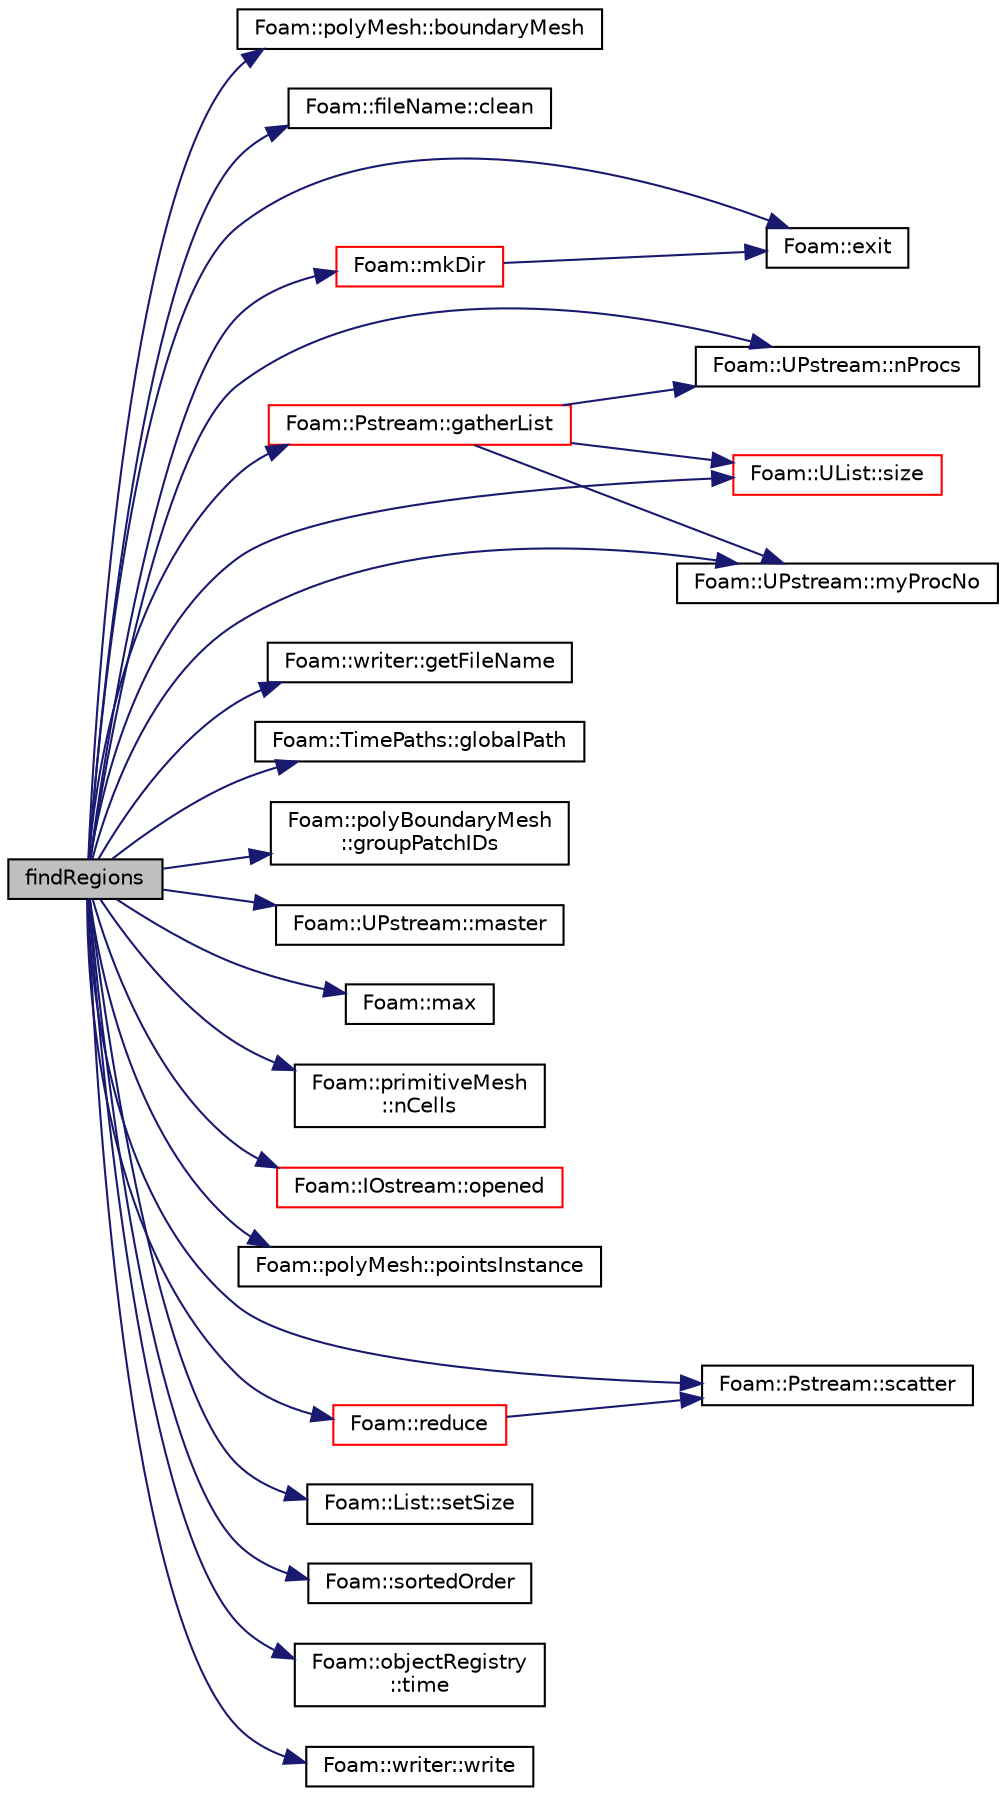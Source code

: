 digraph "findRegions"
{
  bgcolor="transparent";
  edge [fontname="Helvetica",fontsize="10",labelfontname="Helvetica",labelfontsize="10"];
  node [fontname="Helvetica",fontsize="10",shape=record];
  rankdir="LR";
  Node1 [label="findRegions",height=0.2,width=0.4,color="black", fillcolor="grey75", style="filled" fontcolor="black"];
  Node1 -> Node2 [color="midnightblue",fontsize="10",style="solid",fontname="Helvetica"];
  Node2 [label="Foam::polyMesh::boundaryMesh",height=0.2,width=0.4,color="black",URL="$classFoam_1_1polyMesh.html#a6b7f5ba89250dbd7a1c6c7860ab60fe3",tooltip="Return boundary mesh. "];
  Node1 -> Node3 [color="midnightblue",fontsize="10",style="solid",fontname="Helvetica"];
  Node3 [label="Foam::fileName::clean",height=0.2,width=0.4,color="black",URL="$classFoam_1_1fileName.html#a49d4ea7ed9d1903397ff9d6b06fc3875",tooltip="Cleanup filename. "];
  Node1 -> Node4 [color="midnightblue",fontsize="10",style="solid",fontname="Helvetica"];
  Node4 [label="Foam::exit",height=0.2,width=0.4,color="black",URL="$namespaceFoam.html#a06ca7250d8e89caf05243ec094843642"];
  Node1 -> Node5 [color="midnightblue",fontsize="10",style="solid",fontname="Helvetica"];
  Node5 [label="Foam::Pstream::gatherList",height=0.2,width=0.4,color="red",URL="$classFoam_1_1Pstream.html#afbdf64fb42cd760690d51a9a321792d9",tooltip="Gather data but keep individual values separate. "];
  Node5 -> Node6 [color="midnightblue",fontsize="10",style="solid",fontname="Helvetica"];
  Node6 [label="Foam::UPstream::nProcs",height=0.2,width=0.4,color="black",URL="$classFoam_1_1UPstream.html#aada0e04d8127eda8ee95be0772754a4f",tooltip="Number of processes in parallel run. "];
  Node5 -> Node7 [color="midnightblue",fontsize="10",style="solid",fontname="Helvetica"];
  Node7 [label="Foam::UList::size",height=0.2,width=0.4,color="red",URL="$classFoam_1_1UList.html#afee03bfededf699921815b2bf3c41e35",tooltip="Override size to be inconsistent with allocated storage. "];
  Node5 -> Node8 [color="midnightblue",fontsize="10",style="solid",fontname="Helvetica"];
  Node8 [label="Foam::UPstream::myProcNo",height=0.2,width=0.4,color="black",URL="$classFoam_1_1UPstream.html#afc74d89573de32a3032c916f8cdd1733",tooltip="Number of this process (starting from masterNo() = 0) "];
  Node1 -> Node9 [color="midnightblue",fontsize="10",style="solid",fontname="Helvetica"];
  Node9 [label="Foam::writer::getFileName",height=0.2,width=0.4,color="black",URL="$classFoam_1_1writer.html#acd6fa2dd0115a8f1424fed6e8dfd9765",tooltip="Generate file name with correct extension. "];
  Node1 -> Node10 [color="midnightblue",fontsize="10",style="solid",fontname="Helvetica"];
  Node10 [label="Foam::TimePaths::globalPath",height=0.2,width=0.4,color="black",URL="$classFoam_1_1TimePaths.html#a715b67c8a590ac9be38c456d589ba8d5",tooltip="Return global path for the case. "];
  Node1 -> Node11 [color="midnightblue",fontsize="10",style="solid",fontname="Helvetica"];
  Node11 [label="Foam::polyBoundaryMesh\l::groupPatchIDs",height=0.2,width=0.4,color="black",URL="$classFoam_1_1polyBoundaryMesh.html#ad5704d1efb51da6023dc471ed8a86f01",tooltip="The patch indices per patch group. "];
  Node1 -> Node12 [color="midnightblue",fontsize="10",style="solid",fontname="Helvetica"];
  Node12 [label="Foam::UPstream::master",height=0.2,width=0.4,color="black",URL="$classFoam_1_1UPstream.html#a36af549940a0aae3733774649594489f",tooltip="Am I the master process. "];
  Node1 -> Node13 [color="midnightblue",fontsize="10",style="solid",fontname="Helvetica"];
  Node13 [label="Foam::max",height=0.2,width=0.4,color="black",URL="$namespaceFoam.html#a0e0c00c14acbabe88eec56a8b0fa2806",tooltip="Find the max value in labelHashSet, optionally limited by second argument. "];
  Node1 -> Node14 [color="midnightblue",fontsize="10",style="solid",fontname="Helvetica"];
  Node14 [label="Foam::mkDir",height=0.2,width=0.4,color="red",URL="$namespaceFoam.html#a29d00c4f6f15a72ca273332f74137075",tooltip="Make a directory and return an error if it could not be created. "];
  Node14 -> Node4 [color="midnightblue",fontsize="10",style="solid",fontname="Helvetica"];
  Node1 -> Node8 [color="midnightblue",fontsize="10",style="solid",fontname="Helvetica"];
  Node1 -> Node15 [color="midnightblue",fontsize="10",style="solid",fontname="Helvetica"];
  Node15 [label="Foam::primitiveMesh\l::nCells",height=0.2,width=0.4,color="black",URL="$classFoam_1_1primitiveMesh.html#a64b8b46474949f76335a2cbacc8d823f",tooltip="Number of mesh cells. "];
  Node1 -> Node6 [color="midnightblue",fontsize="10",style="solid",fontname="Helvetica"];
  Node1 -> Node16 [color="midnightblue",fontsize="10",style="solid",fontname="Helvetica"];
  Node16 [label="Foam::IOstream::opened",height=0.2,width=0.4,color="red",URL="$classFoam_1_1IOstream.html#a22d97e02f4ff60cbbbd1a41d1b6e0d80",tooltip="Return true if stream has been opened. "];
  Node1 -> Node17 [color="midnightblue",fontsize="10",style="solid",fontname="Helvetica"];
  Node17 [label="Foam::polyMesh::pointsInstance",height=0.2,width=0.4,color="black",URL="$classFoam_1_1polyMesh.html#a53d666389621432730eebcc16566c363",tooltip="Return the current instance directory for points. "];
  Node1 -> Node18 [color="midnightblue",fontsize="10",style="solid",fontname="Helvetica"];
  Node18 [label="Foam::reduce",height=0.2,width=0.4,color="red",URL="$namespaceFoam.html#a7ffd6af4acc2eb9ba72ee296b5ecda23"];
  Node18 -> Node19 [color="midnightblue",fontsize="10",style="solid",fontname="Helvetica"];
  Node19 [label="Foam::Pstream::scatter",height=0.2,width=0.4,color="black",URL="$classFoam_1_1Pstream.html#a00bc7d5a0b660cfa53523561af48def2",tooltip="Scatter data. Distribute without modification. Reverse of gather. "];
  Node1 -> Node19 [color="midnightblue",fontsize="10",style="solid",fontname="Helvetica"];
  Node1 -> Node20 [color="midnightblue",fontsize="10",style="solid",fontname="Helvetica"];
  Node20 [label="Foam::List::setSize",height=0.2,width=0.4,color="black",URL="$classFoam_1_1List.html#a3eb74b6b9f8c1346a09c49e3eade797c",tooltip="Alias for resize(const label) "];
  Node1 -> Node7 [color="midnightblue",fontsize="10",style="solid",fontname="Helvetica"];
  Node1 -> Node21 [color="midnightblue",fontsize="10",style="solid",fontname="Helvetica"];
  Node21 [label="Foam::sortedOrder",height=0.2,width=0.4,color="black",URL="$namespaceFoam.html#af0edf3acab9a043f9653e0ad5908b38f",tooltip="Return the (stable) sort order for the list. "];
  Node1 -> Node22 [color="midnightblue",fontsize="10",style="solid",fontname="Helvetica"];
  Node22 [label="Foam::objectRegistry\l::time",height=0.2,width=0.4,color="black",URL="$classFoam_1_1objectRegistry.html#a48fcf6de2789aff6b430b5fc1a05693f",tooltip="Return time. "];
  Node1 -> Node23 [color="midnightblue",fontsize="10",style="solid",fontname="Helvetica"];
  Node23 [label="Foam::writer::write",height=0.2,width=0.4,color="black",URL="$classFoam_1_1writer.html#aaca136aec2fd0928a759748a6dd9e078",tooltip="General entry point for writing. "];
}
